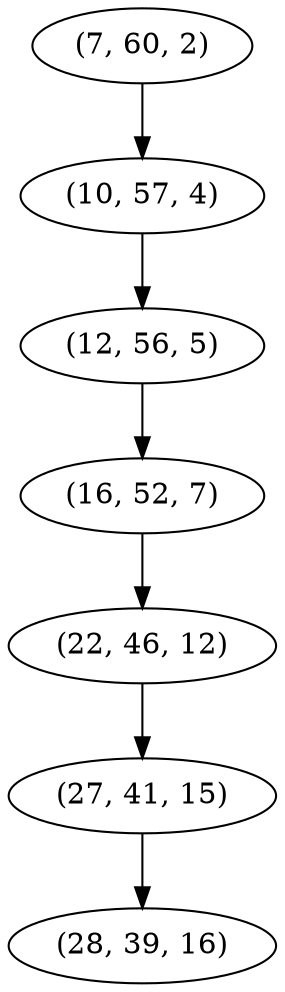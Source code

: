 digraph tree {
    "(7, 60, 2)";
    "(10, 57, 4)";
    "(12, 56, 5)";
    "(16, 52, 7)";
    "(22, 46, 12)";
    "(27, 41, 15)";
    "(28, 39, 16)";
    "(7, 60, 2)" -> "(10, 57, 4)";
    "(10, 57, 4)" -> "(12, 56, 5)";
    "(12, 56, 5)" -> "(16, 52, 7)";
    "(16, 52, 7)" -> "(22, 46, 12)";
    "(22, 46, 12)" -> "(27, 41, 15)";
    "(27, 41, 15)" -> "(28, 39, 16)";
}
